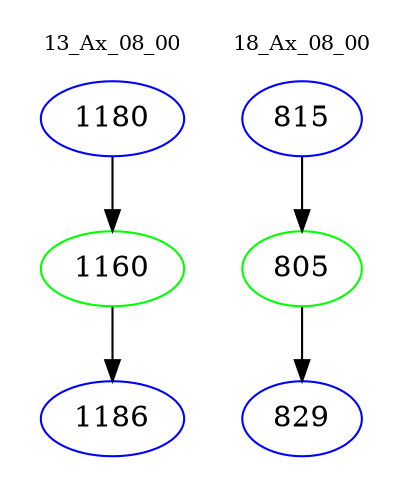 digraph{
subgraph cluster_0 {
color = white
label = "13_Ax_08_00";
fontsize=10;
T0_1180 [label="1180", color="blue"]
T0_1180 -> T0_1160 [color="black"]
T0_1160 [label="1160", color="green"]
T0_1160 -> T0_1186 [color="black"]
T0_1186 [label="1186", color="blue"]
}
subgraph cluster_1 {
color = white
label = "18_Ax_08_00";
fontsize=10;
T1_815 [label="815", color="blue"]
T1_815 -> T1_805 [color="black"]
T1_805 [label="805", color="green"]
T1_805 -> T1_829 [color="black"]
T1_829 [label="829", color="blue"]
}
}
